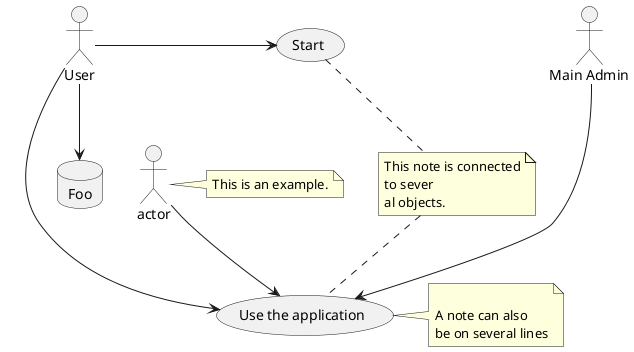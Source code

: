 @startuml
:Main Admin: as Admin
(Use the application) as (Use)

:actor: as a

User -> (Start)
User --> (Use)

database Foo
User --> Foo


a --> (Use)

Admin ---> (Use)

note right of a : This is an example.

note right of (Use)

A note can also
be on several lines
end note

note "This note is connected\nto sever\nal objects." as N2
(Start) .. N2
N2 .. (Use)
@enduml